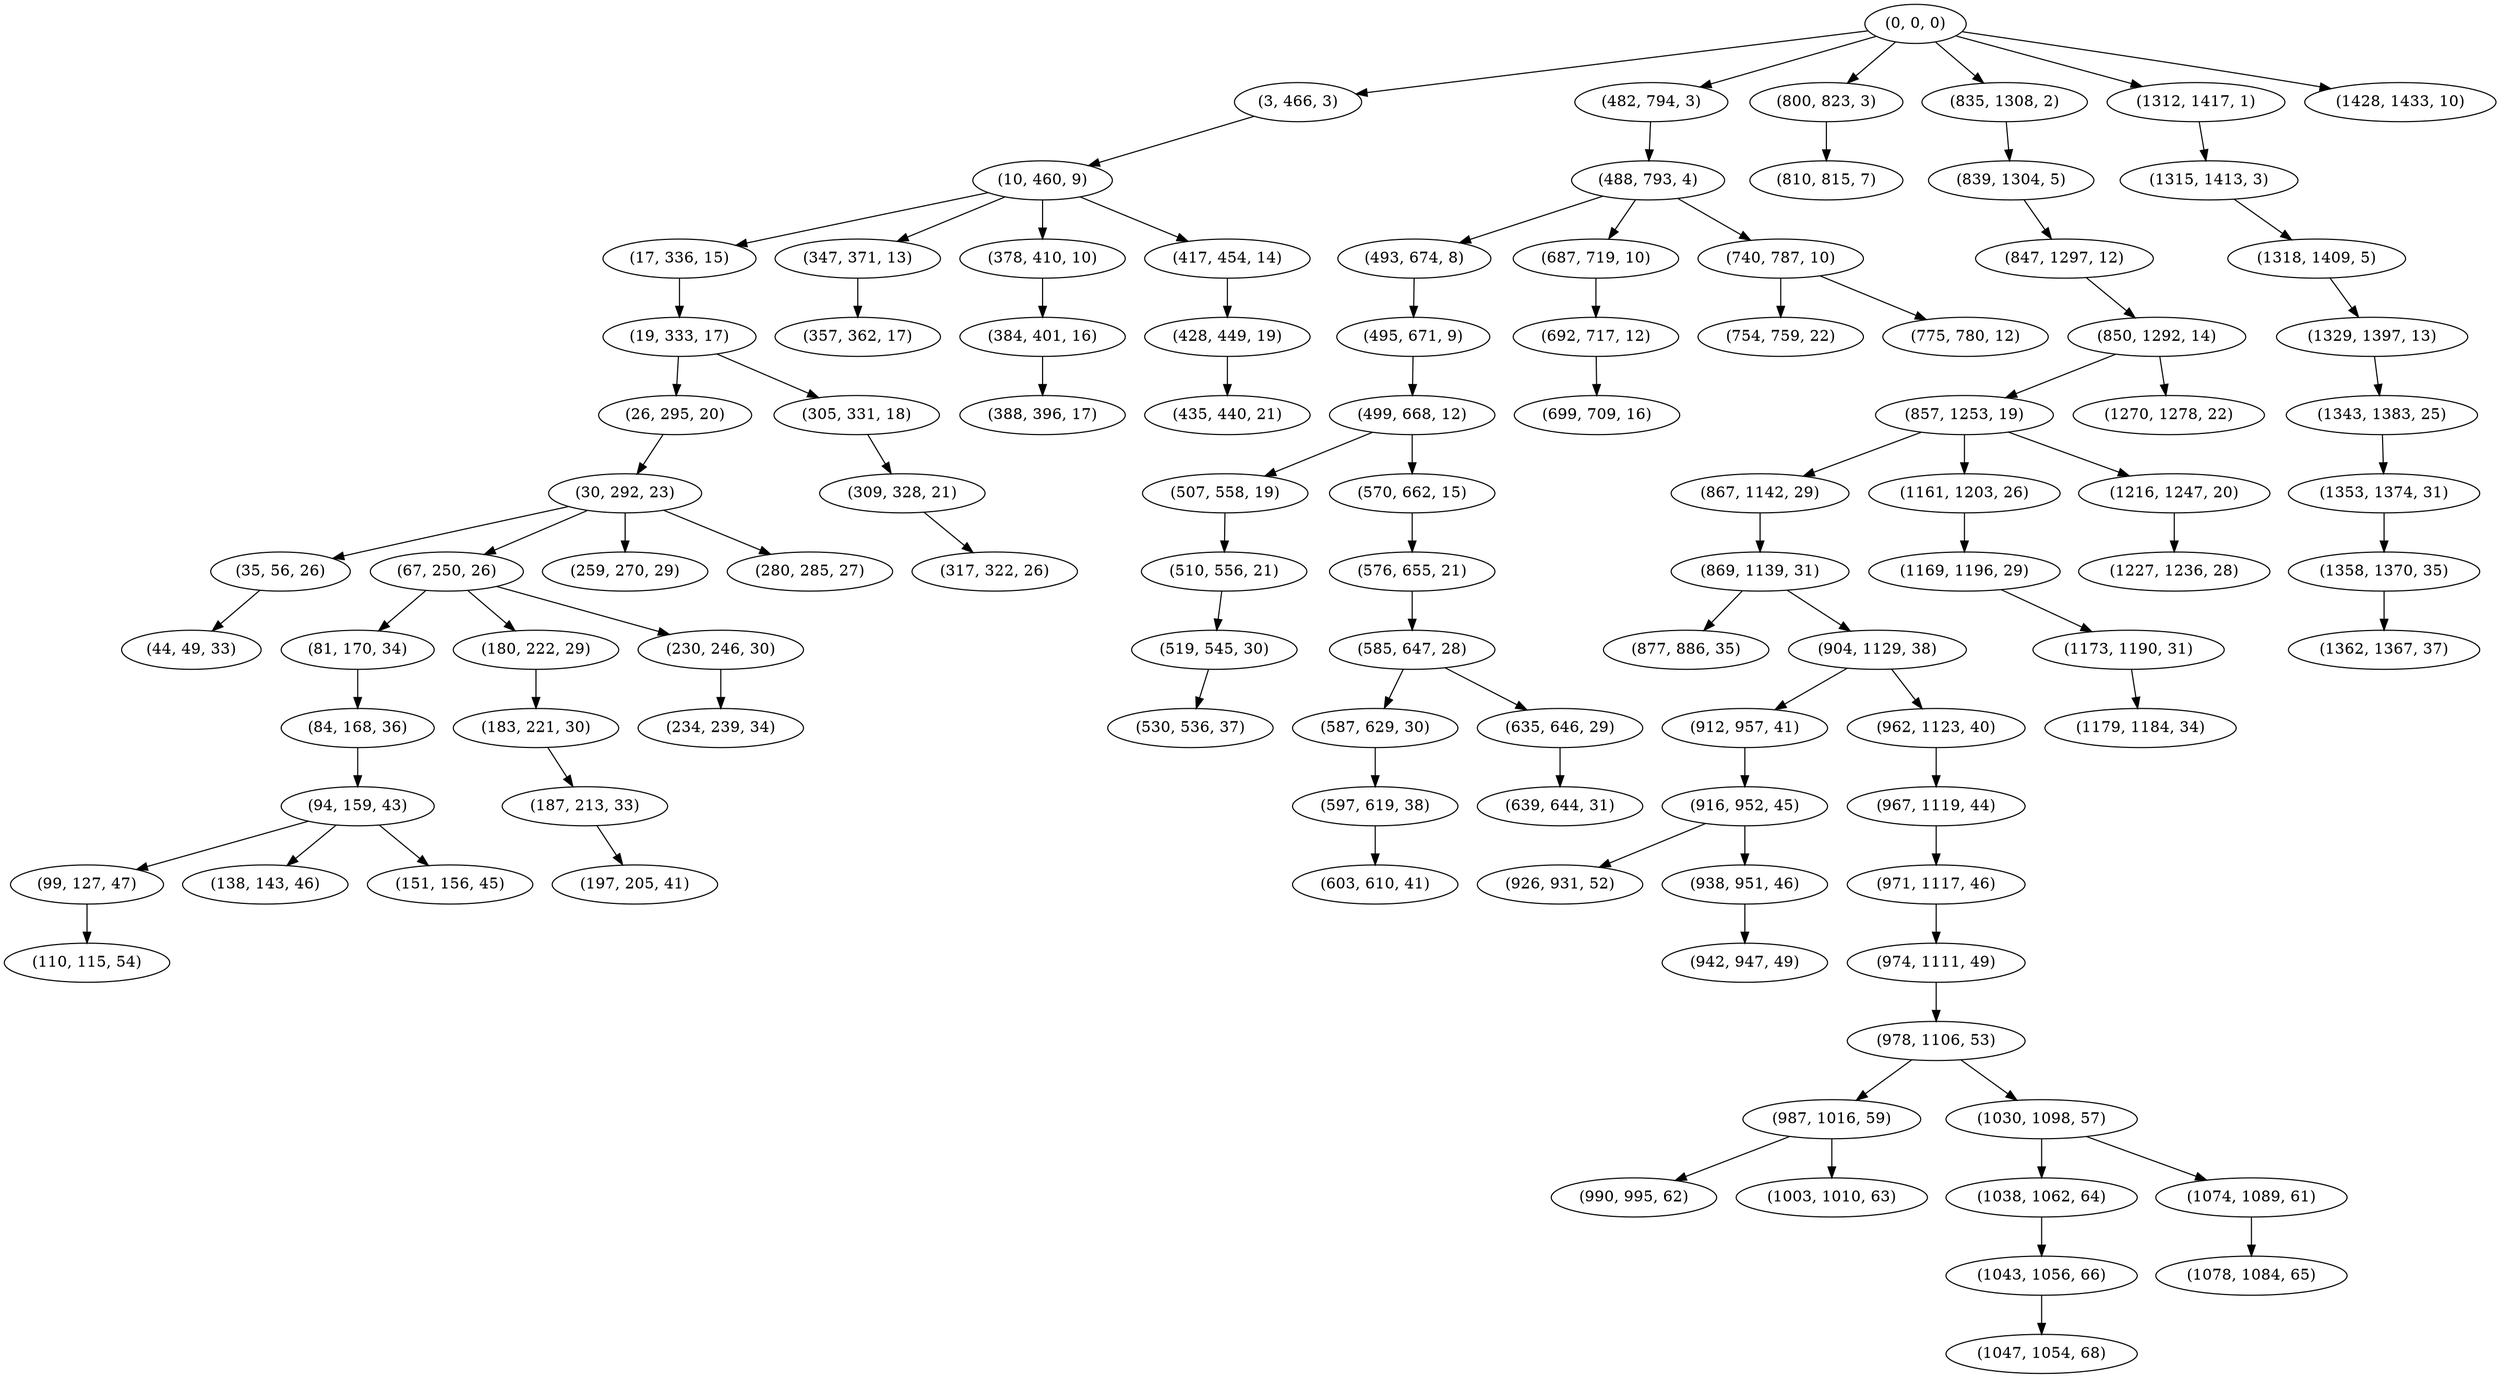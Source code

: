 digraph tree {
    "(0, 0, 0)";
    "(3, 466, 3)";
    "(10, 460, 9)";
    "(17, 336, 15)";
    "(19, 333, 17)";
    "(26, 295, 20)";
    "(30, 292, 23)";
    "(35, 56, 26)";
    "(44, 49, 33)";
    "(67, 250, 26)";
    "(81, 170, 34)";
    "(84, 168, 36)";
    "(94, 159, 43)";
    "(99, 127, 47)";
    "(110, 115, 54)";
    "(138, 143, 46)";
    "(151, 156, 45)";
    "(180, 222, 29)";
    "(183, 221, 30)";
    "(187, 213, 33)";
    "(197, 205, 41)";
    "(230, 246, 30)";
    "(234, 239, 34)";
    "(259, 270, 29)";
    "(280, 285, 27)";
    "(305, 331, 18)";
    "(309, 328, 21)";
    "(317, 322, 26)";
    "(347, 371, 13)";
    "(357, 362, 17)";
    "(378, 410, 10)";
    "(384, 401, 16)";
    "(388, 396, 17)";
    "(417, 454, 14)";
    "(428, 449, 19)";
    "(435, 440, 21)";
    "(482, 794, 3)";
    "(488, 793, 4)";
    "(493, 674, 8)";
    "(495, 671, 9)";
    "(499, 668, 12)";
    "(507, 558, 19)";
    "(510, 556, 21)";
    "(519, 545, 30)";
    "(530, 536, 37)";
    "(570, 662, 15)";
    "(576, 655, 21)";
    "(585, 647, 28)";
    "(587, 629, 30)";
    "(597, 619, 38)";
    "(603, 610, 41)";
    "(635, 646, 29)";
    "(639, 644, 31)";
    "(687, 719, 10)";
    "(692, 717, 12)";
    "(699, 709, 16)";
    "(740, 787, 10)";
    "(754, 759, 22)";
    "(775, 780, 12)";
    "(800, 823, 3)";
    "(810, 815, 7)";
    "(835, 1308, 2)";
    "(839, 1304, 5)";
    "(847, 1297, 12)";
    "(850, 1292, 14)";
    "(857, 1253, 19)";
    "(867, 1142, 29)";
    "(869, 1139, 31)";
    "(877, 886, 35)";
    "(904, 1129, 38)";
    "(912, 957, 41)";
    "(916, 952, 45)";
    "(926, 931, 52)";
    "(938, 951, 46)";
    "(942, 947, 49)";
    "(962, 1123, 40)";
    "(967, 1119, 44)";
    "(971, 1117, 46)";
    "(974, 1111, 49)";
    "(978, 1106, 53)";
    "(987, 1016, 59)";
    "(990, 995, 62)";
    "(1003, 1010, 63)";
    "(1030, 1098, 57)";
    "(1038, 1062, 64)";
    "(1043, 1056, 66)";
    "(1047, 1054, 68)";
    "(1074, 1089, 61)";
    "(1078, 1084, 65)";
    "(1161, 1203, 26)";
    "(1169, 1196, 29)";
    "(1173, 1190, 31)";
    "(1179, 1184, 34)";
    "(1216, 1247, 20)";
    "(1227, 1236, 28)";
    "(1270, 1278, 22)";
    "(1312, 1417, 1)";
    "(1315, 1413, 3)";
    "(1318, 1409, 5)";
    "(1329, 1397, 13)";
    "(1343, 1383, 25)";
    "(1353, 1374, 31)";
    "(1358, 1370, 35)";
    "(1362, 1367, 37)";
    "(1428, 1433, 10)";
    "(0, 0, 0)" -> "(3, 466, 3)";
    "(0, 0, 0)" -> "(482, 794, 3)";
    "(0, 0, 0)" -> "(800, 823, 3)";
    "(0, 0, 0)" -> "(835, 1308, 2)";
    "(0, 0, 0)" -> "(1312, 1417, 1)";
    "(0, 0, 0)" -> "(1428, 1433, 10)";
    "(3, 466, 3)" -> "(10, 460, 9)";
    "(10, 460, 9)" -> "(17, 336, 15)";
    "(10, 460, 9)" -> "(347, 371, 13)";
    "(10, 460, 9)" -> "(378, 410, 10)";
    "(10, 460, 9)" -> "(417, 454, 14)";
    "(17, 336, 15)" -> "(19, 333, 17)";
    "(19, 333, 17)" -> "(26, 295, 20)";
    "(19, 333, 17)" -> "(305, 331, 18)";
    "(26, 295, 20)" -> "(30, 292, 23)";
    "(30, 292, 23)" -> "(35, 56, 26)";
    "(30, 292, 23)" -> "(67, 250, 26)";
    "(30, 292, 23)" -> "(259, 270, 29)";
    "(30, 292, 23)" -> "(280, 285, 27)";
    "(35, 56, 26)" -> "(44, 49, 33)";
    "(67, 250, 26)" -> "(81, 170, 34)";
    "(67, 250, 26)" -> "(180, 222, 29)";
    "(67, 250, 26)" -> "(230, 246, 30)";
    "(81, 170, 34)" -> "(84, 168, 36)";
    "(84, 168, 36)" -> "(94, 159, 43)";
    "(94, 159, 43)" -> "(99, 127, 47)";
    "(94, 159, 43)" -> "(138, 143, 46)";
    "(94, 159, 43)" -> "(151, 156, 45)";
    "(99, 127, 47)" -> "(110, 115, 54)";
    "(180, 222, 29)" -> "(183, 221, 30)";
    "(183, 221, 30)" -> "(187, 213, 33)";
    "(187, 213, 33)" -> "(197, 205, 41)";
    "(230, 246, 30)" -> "(234, 239, 34)";
    "(305, 331, 18)" -> "(309, 328, 21)";
    "(309, 328, 21)" -> "(317, 322, 26)";
    "(347, 371, 13)" -> "(357, 362, 17)";
    "(378, 410, 10)" -> "(384, 401, 16)";
    "(384, 401, 16)" -> "(388, 396, 17)";
    "(417, 454, 14)" -> "(428, 449, 19)";
    "(428, 449, 19)" -> "(435, 440, 21)";
    "(482, 794, 3)" -> "(488, 793, 4)";
    "(488, 793, 4)" -> "(493, 674, 8)";
    "(488, 793, 4)" -> "(687, 719, 10)";
    "(488, 793, 4)" -> "(740, 787, 10)";
    "(493, 674, 8)" -> "(495, 671, 9)";
    "(495, 671, 9)" -> "(499, 668, 12)";
    "(499, 668, 12)" -> "(507, 558, 19)";
    "(499, 668, 12)" -> "(570, 662, 15)";
    "(507, 558, 19)" -> "(510, 556, 21)";
    "(510, 556, 21)" -> "(519, 545, 30)";
    "(519, 545, 30)" -> "(530, 536, 37)";
    "(570, 662, 15)" -> "(576, 655, 21)";
    "(576, 655, 21)" -> "(585, 647, 28)";
    "(585, 647, 28)" -> "(587, 629, 30)";
    "(585, 647, 28)" -> "(635, 646, 29)";
    "(587, 629, 30)" -> "(597, 619, 38)";
    "(597, 619, 38)" -> "(603, 610, 41)";
    "(635, 646, 29)" -> "(639, 644, 31)";
    "(687, 719, 10)" -> "(692, 717, 12)";
    "(692, 717, 12)" -> "(699, 709, 16)";
    "(740, 787, 10)" -> "(754, 759, 22)";
    "(740, 787, 10)" -> "(775, 780, 12)";
    "(800, 823, 3)" -> "(810, 815, 7)";
    "(835, 1308, 2)" -> "(839, 1304, 5)";
    "(839, 1304, 5)" -> "(847, 1297, 12)";
    "(847, 1297, 12)" -> "(850, 1292, 14)";
    "(850, 1292, 14)" -> "(857, 1253, 19)";
    "(850, 1292, 14)" -> "(1270, 1278, 22)";
    "(857, 1253, 19)" -> "(867, 1142, 29)";
    "(857, 1253, 19)" -> "(1161, 1203, 26)";
    "(857, 1253, 19)" -> "(1216, 1247, 20)";
    "(867, 1142, 29)" -> "(869, 1139, 31)";
    "(869, 1139, 31)" -> "(877, 886, 35)";
    "(869, 1139, 31)" -> "(904, 1129, 38)";
    "(904, 1129, 38)" -> "(912, 957, 41)";
    "(904, 1129, 38)" -> "(962, 1123, 40)";
    "(912, 957, 41)" -> "(916, 952, 45)";
    "(916, 952, 45)" -> "(926, 931, 52)";
    "(916, 952, 45)" -> "(938, 951, 46)";
    "(938, 951, 46)" -> "(942, 947, 49)";
    "(962, 1123, 40)" -> "(967, 1119, 44)";
    "(967, 1119, 44)" -> "(971, 1117, 46)";
    "(971, 1117, 46)" -> "(974, 1111, 49)";
    "(974, 1111, 49)" -> "(978, 1106, 53)";
    "(978, 1106, 53)" -> "(987, 1016, 59)";
    "(978, 1106, 53)" -> "(1030, 1098, 57)";
    "(987, 1016, 59)" -> "(990, 995, 62)";
    "(987, 1016, 59)" -> "(1003, 1010, 63)";
    "(1030, 1098, 57)" -> "(1038, 1062, 64)";
    "(1030, 1098, 57)" -> "(1074, 1089, 61)";
    "(1038, 1062, 64)" -> "(1043, 1056, 66)";
    "(1043, 1056, 66)" -> "(1047, 1054, 68)";
    "(1074, 1089, 61)" -> "(1078, 1084, 65)";
    "(1161, 1203, 26)" -> "(1169, 1196, 29)";
    "(1169, 1196, 29)" -> "(1173, 1190, 31)";
    "(1173, 1190, 31)" -> "(1179, 1184, 34)";
    "(1216, 1247, 20)" -> "(1227, 1236, 28)";
    "(1312, 1417, 1)" -> "(1315, 1413, 3)";
    "(1315, 1413, 3)" -> "(1318, 1409, 5)";
    "(1318, 1409, 5)" -> "(1329, 1397, 13)";
    "(1329, 1397, 13)" -> "(1343, 1383, 25)";
    "(1343, 1383, 25)" -> "(1353, 1374, 31)";
    "(1353, 1374, 31)" -> "(1358, 1370, 35)";
    "(1358, 1370, 35)" -> "(1362, 1367, 37)";
}

